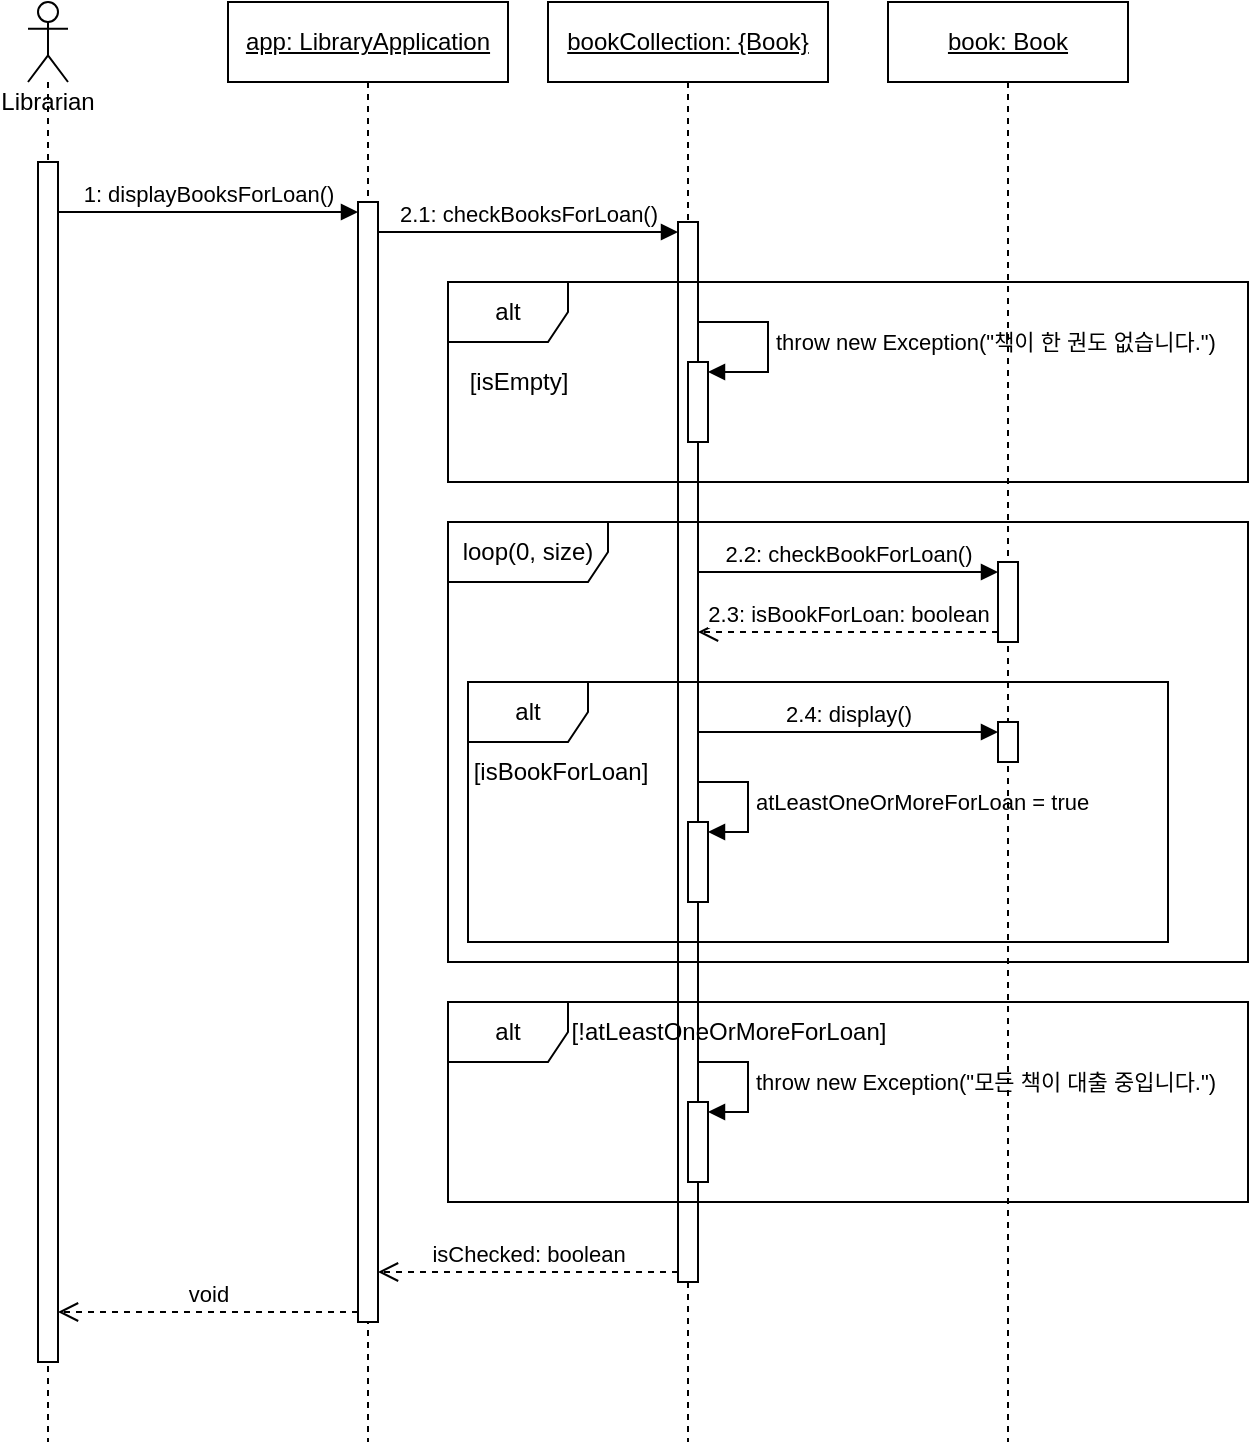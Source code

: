 <mxfile version="22.1.7" type="device">
  <diagram name="Page-1" id="J_NiCZL-PPgqrKHo_S9Y">
    <mxGraphModel dx="230" dy="309" grid="1" gridSize="10" guides="1" tooltips="1" connect="1" arrows="1" fold="1" page="1" pageScale="1" pageWidth="850" pageHeight="1100" math="0" shadow="0">
      <root>
        <mxCell id="0" />
        <mxCell id="1" parent="0" />
        <mxCell id="6p2GN63daYN8jev6NqQu-4" value="Librarian" style="shape=umlLifeline;perimeter=lifelinePerimeter;whiteSpace=wrap;html=1;container=1;dropTarget=0;collapsible=0;recursiveResize=0;outlineConnect=0;portConstraint=eastwest;newEdgeStyle={&quot;curved&quot;:0,&quot;rounded&quot;:0};participant=umlActor;verticalAlign=top;spacingTop=36;" parent="1" vertex="1">
          <mxGeometry x="30" y="40" width="20" height="720" as="geometry" />
        </mxCell>
        <mxCell id="6p2GN63daYN8jev6NqQu-6" value="" style="html=1;points=[[0,0,0,0,5],[0,1,0,0,-5],[1,0,0,0,5],[1,1,0,0,-5]];perimeter=orthogonalPerimeter;outlineConnect=0;targetShapes=umlLifeline;portConstraint=eastwest;newEdgeStyle={&quot;curved&quot;:0,&quot;rounded&quot;:0};" parent="6p2GN63daYN8jev6NqQu-4" vertex="1">
          <mxGeometry x="5" y="80" width="10" height="600" as="geometry" />
        </mxCell>
        <mxCell id="6p2GN63daYN8jev6NqQu-14" value="&lt;u style=&quot;border-color: var(--border-color);&quot;&gt;app: LibraryApplication&lt;/u&gt;" style="shape=umlLifeline;perimeter=lifelinePerimeter;whiteSpace=wrap;html=1;container=1;dropTarget=0;collapsible=0;recursiveResize=0;outlineConnect=0;portConstraint=eastwest;newEdgeStyle={&quot;curved&quot;:0,&quot;rounded&quot;:0};" parent="1" vertex="1">
          <mxGeometry x="130" y="40" width="140" height="720" as="geometry" />
        </mxCell>
        <mxCell id="6p2GN63daYN8jev6NqQu-16" value="" style="html=1;points=[[0,0,0,0,5],[0,1,0,0,-5],[1,0,0,0,5],[1,1,0,0,-5]];perimeter=orthogonalPerimeter;outlineConnect=0;targetShapes=umlLifeline;portConstraint=eastwest;newEdgeStyle={&quot;curved&quot;:0,&quot;rounded&quot;:0};" parent="6p2GN63daYN8jev6NqQu-14" vertex="1">
          <mxGeometry x="65" y="100" width="10" height="560" as="geometry" />
        </mxCell>
        <mxCell id="6p2GN63daYN8jev6NqQu-18" value="&lt;div style=&quot;border-color: var(--border-color);&quot;&gt;1: displayBooksForLoan()&lt;br&gt;&lt;/div&gt;" style="html=1;verticalAlign=bottom;endArrow=block;curved=0;rounded=0;entryX=0;entryY=0;entryDx=0;entryDy=5;" parent="1" source="6p2GN63daYN8jev6NqQu-6" target="6p2GN63daYN8jev6NqQu-16" edge="1">
          <mxGeometry x="0.003" relative="1" as="geometry">
            <mxPoint x="45" y="145" as="sourcePoint" />
            <mxPoint as="offset" />
          </mxGeometry>
        </mxCell>
        <mxCell id="6p2GN63daYN8jev6NqQu-17" value="void" style="html=1;verticalAlign=bottom;endArrow=open;dashed=1;endSize=8;curved=0;rounded=0;exitX=0;exitY=1;exitDx=0;exitDy=-5;exitPerimeter=0;" parent="1" source="6p2GN63daYN8jev6NqQu-16" target="6p2GN63daYN8jev6NqQu-6" edge="1">
          <mxGeometry relative="1" as="geometry">
            <mxPoint x="45" y="355" as="targetPoint" />
          </mxGeometry>
        </mxCell>
        <mxCell id="6p2GN63daYN8jev6NqQu-21" value="&lt;u style=&quot;border-color: var(--border-color);&quot;&gt;bookCollection: {Book}&lt;/u&gt;" style="shape=umlLifeline;perimeter=lifelinePerimeter;whiteSpace=wrap;html=1;container=1;dropTarget=0;collapsible=0;recursiveResize=0;outlineConnect=0;portConstraint=eastwest;newEdgeStyle={&quot;curved&quot;:0,&quot;rounded&quot;:0};" parent="1" vertex="1">
          <mxGeometry x="290" y="40" width="140" height="720" as="geometry" />
        </mxCell>
        <mxCell id="S1BBw59gadOTSBR4Dm67-1" value="" style="html=1;points=[[0,0,0,0,5],[0,1,0,0,-5],[1,0,0,0,5],[1,1,0,0,-5]];perimeter=orthogonalPerimeter;outlineConnect=0;targetShapes=umlLifeline;portConstraint=eastwest;newEdgeStyle={&quot;curved&quot;:0,&quot;rounded&quot;:0};" vertex="1" parent="6p2GN63daYN8jev6NqQu-21">
          <mxGeometry x="65" y="110" width="10" height="530" as="geometry" />
        </mxCell>
        <mxCell id="S1BBw59gadOTSBR4Dm67-5" value="" style="html=1;points=[[0,0,0,0,5],[0,1,0,0,-5],[1,0,0,0,5],[1,1,0,0,-5]];perimeter=orthogonalPerimeter;outlineConnect=0;targetShapes=umlLifeline;portConstraint=eastwest;newEdgeStyle={&quot;curved&quot;:0,&quot;rounded&quot;:0};" vertex="1" parent="6p2GN63daYN8jev6NqQu-21">
          <mxGeometry x="70" y="180" width="10" height="40" as="geometry" />
        </mxCell>
        <mxCell id="S1BBw59gadOTSBR4Dm67-6" value="throw new Exception(&quot;책이 한 권도 없습니다.&quot;)" style="html=1;align=left;spacingLeft=2;endArrow=block;rounded=0;edgeStyle=orthogonalEdgeStyle;curved=0;rounded=0;entryX=1;entryY=0;entryDx=0;entryDy=5;entryPerimeter=0;" edge="1" target="S1BBw59gadOTSBR4Dm67-5" parent="6p2GN63daYN8jev6NqQu-21">
          <mxGeometry x="0.004" relative="1" as="geometry">
            <mxPoint x="75" y="160" as="sourcePoint" />
            <Array as="points">
              <mxPoint x="110" y="160" />
              <mxPoint x="110" y="185" />
            </Array>
            <mxPoint as="offset" />
          </mxGeometry>
        </mxCell>
        <mxCell id="S1BBw59gadOTSBR4Dm67-29" value="" style="html=1;points=[[0,0,0,0,5],[0,1,0,0,-5],[1,0,0,0,5],[1,1,0,0,-5]];perimeter=orthogonalPerimeter;outlineConnect=0;targetShapes=umlLifeline;portConstraint=eastwest;newEdgeStyle={&quot;curved&quot;:0,&quot;rounded&quot;:0};" vertex="1" parent="6p2GN63daYN8jev6NqQu-21">
          <mxGeometry x="70" y="410" width="10" height="40" as="geometry" />
        </mxCell>
        <mxCell id="S1BBw59gadOTSBR4Dm67-30" value="atLeastOneOrMoreForLoan = true" style="html=1;align=left;spacingLeft=2;endArrow=block;rounded=0;edgeStyle=orthogonalEdgeStyle;curved=0;rounded=0;entryX=1;entryY=0;entryDx=0;entryDy=5;entryPerimeter=0;" edge="1" target="S1BBw59gadOTSBR4Dm67-29" parent="6p2GN63daYN8jev6NqQu-21">
          <mxGeometry relative="1" as="geometry">
            <mxPoint x="75" y="390" as="sourcePoint" />
            <Array as="points">
              <mxPoint x="100" y="390" />
              <mxPoint x="100" y="415" />
            </Array>
            <mxPoint as="offset" />
          </mxGeometry>
        </mxCell>
        <mxCell id="S1BBw59gadOTSBR4Dm67-34" value="" style="html=1;points=[[0,0,0,0,5],[0,1,0,0,-5],[1,0,0,0,5],[1,1,0,0,-5]];perimeter=orthogonalPerimeter;outlineConnect=0;targetShapes=umlLifeline;portConstraint=eastwest;newEdgeStyle={&quot;curved&quot;:0,&quot;rounded&quot;:0};" vertex="1" parent="6p2GN63daYN8jev6NqQu-21">
          <mxGeometry x="70" y="550" width="10" height="40" as="geometry" />
        </mxCell>
        <mxCell id="S1BBw59gadOTSBR4Dm67-35" value="throw new Exception(&quot;모든 책이 대출 중입니다.&quot;)" style="html=1;align=left;spacingLeft=2;endArrow=block;rounded=0;edgeStyle=orthogonalEdgeStyle;curved=0;rounded=0;entryX=1;entryY=0;entryDx=0;entryDy=5;entryPerimeter=0;" edge="1" target="S1BBw59gadOTSBR4Dm67-34" parent="6p2GN63daYN8jev6NqQu-21">
          <mxGeometry x="0.006" relative="1" as="geometry">
            <mxPoint x="75" y="530" as="sourcePoint" />
            <Array as="points">
              <mxPoint x="100" y="530" />
              <mxPoint x="100" y="555" />
            </Array>
            <mxPoint as="offset" />
          </mxGeometry>
        </mxCell>
        <mxCell id="6p2GN63daYN8jev6NqQu-23" value="&lt;u style=&quot;border-color: var(--border-color);&quot;&gt;book: Book&lt;/u&gt;" style="shape=umlLifeline;perimeter=lifelinePerimeter;whiteSpace=wrap;html=1;container=1;dropTarget=0;collapsible=0;recursiveResize=0;outlineConnect=0;portConstraint=eastwest;newEdgeStyle={&quot;curved&quot;:0,&quot;rounded&quot;:0};" parent="1" vertex="1">
          <mxGeometry x="460" y="40" width="120" height="720" as="geometry" />
        </mxCell>
        <mxCell id="S1BBw59gadOTSBR4Dm67-19" value="" style="html=1;points=[[0,0,0,0,5],[0,1,0,0,-5],[1,0,0,0,5],[1,1,0,0,-5]];perimeter=orthogonalPerimeter;outlineConnect=0;targetShapes=umlLifeline;portConstraint=eastwest;newEdgeStyle={&quot;curved&quot;:0,&quot;rounded&quot;:0};" vertex="1" parent="6p2GN63daYN8jev6NqQu-23">
          <mxGeometry x="55" y="280" width="10" height="40" as="geometry" />
        </mxCell>
        <mxCell id="S1BBw59gadOTSBR4Dm67-27" value="" style="html=1;points=[[0,0,0,0,5],[0,1,0,0,-5],[1,0,0,0,5],[1,1,0,0,-5]];perimeter=orthogonalPerimeter;outlineConnect=0;targetShapes=umlLifeline;portConstraint=eastwest;newEdgeStyle={&quot;curved&quot;:0,&quot;rounded&quot;:0};" vertex="1" parent="6p2GN63daYN8jev6NqQu-23">
          <mxGeometry x="55" y="360" width="10" height="20" as="geometry" />
        </mxCell>
        <mxCell id="S1BBw59gadOTSBR4Dm67-3" value="isChecked: boolean" style="html=1;verticalAlign=bottom;endArrow=open;dashed=1;endSize=8;curved=0;rounded=0;exitX=0;exitY=1;exitDx=0;exitDy=-5;" edge="1" source="S1BBw59gadOTSBR4Dm67-1" parent="1" target="6p2GN63daYN8jev6NqQu-16">
          <mxGeometry relative="1" as="geometry">
            <mxPoint x="280" y="225" as="targetPoint" />
          </mxGeometry>
        </mxCell>
        <mxCell id="S1BBw59gadOTSBR4Dm67-2" value="2.1: checkBooksForLoan()" style="html=1;verticalAlign=bottom;endArrow=block;curved=0;rounded=0;entryX=0;entryY=0;entryDx=0;entryDy=5;" edge="1" target="S1BBw59gadOTSBR4Dm67-1" parent="1" source="6p2GN63daYN8jev6NqQu-16">
          <mxGeometry relative="1" as="geometry">
            <mxPoint x="280" y="155" as="sourcePoint" />
          </mxGeometry>
        </mxCell>
        <mxCell id="S1BBw59gadOTSBR4Dm67-9" value="" style="group;dropTarget=0;" vertex="1" connectable="0" parent="1">
          <mxGeometry x="240" y="180" width="400" height="100" as="geometry" />
        </mxCell>
        <mxCell id="S1BBw59gadOTSBR4Dm67-7" value="alt" style="shape=umlFrame;whiteSpace=wrap;html=1;pointerEvents=0;" vertex="1" parent="S1BBw59gadOTSBR4Dm67-9">
          <mxGeometry width="400" height="100" as="geometry" />
        </mxCell>
        <mxCell id="S1BBw59gadOTSBR4Dm67-8" value="[isEmpty]" style="text;html=1;align=center;verticalAlign=middle;resizable=0;points=[];autosize=1;strokeColor=none;fillColor=none;" vertex="1" parent="S1BBw59gadOTSBR4Dm67-9">
          <mxGeometry y="34.999" width="70" height="30" as="geometry" />
        </mxCell>
        <mxCell id="S1BBw59gadOTSBR4Dm67-16" value="" style="group;dropTarget=0;" vertex="1" connectable="0" parent="1">
          <mxGeometry x="240" y="300" width="400" height="220" as="geometry" />
        </mxCell>
        <mxCell id="S1BBw59gadOTSBR4Dm67-17" value="loop(0, size)" style="shape=umlFrame;whiteSpace=wrap;html=1;pointerEvents=0;width=80;height=30;" vertex="1" parent="S1BBw59gadOTSBR4Dm67-16">
          <mxGeometry width="400.0" height="220" as="geometry" />
        </mxCell>
        <mxCell id="S1BBw59gadOTSBR4Dm67-20" value="2.2: checkBookForLoan()" style="html=1;verticalAlign=bottom;endArrow=block;curved=0;rounded=0;entryX=0;entryY=0;entryDx=0;entryDy=5;" edge="1" target="S1BBw59gadOTSBR4Dm67-19" parent="1" source="S1BBw59gadOTSBR4Dm67-1">
          <mxGeometry x="0.003" relative="1" as="geometry">
            <mxPoint x="450" y="315" as="sourcePoint" />
            <mxPoint as="offset" />
          </mxGeometry>
        </mxCell>
        <mxCell id="S1BBw59gadOTSBR4Dm67-21" value="2.3: isBookForLoan: boolean" style="html=1;verticalAlign=bottom;endArrow=open;dashed=1;endSize=8;curved=0;rounded=0;exitX=0;exitY=1;exitDx=0;exitDy=-5;" edge="1" source="S1BBw59gadOTSBR4Dm67-19" parent="1" target="S1BBw59gadOTSBR4Dm67-1">
          <mxGeometry relative="1" as="geometry">
            <mxPoint x="450" y="385" as="targetPoint" />
          </mxGeometry>
        </mxCell>
        <mxCell id="S1BBw59gadOTSBR4Dm67-22" value="" style="group;dropTarget=0;" vertex="1" connectable="0" parent="1">
          <mxGeometry x="250" y="380" width="350" height="130" as="geometry" />
        </mxCell>
        <mxCell id="S1BBw59gadOTSBR4Dm67-23" value="alt" style="shape=umlFrame;whiteSpace=wrap;html=1;pointerEvents=0;" vertex="1" parent="S1BBw59gadOTSBR4Dm67-22">
          <mxGeometry width="350" height="130" as="geometry" />
        </mxCell>
        <mxCell id="S1BBw59gadOTSBR4Dm67-24" value="[isBookForLoan]" style="text;html=1;align=center;verticalAlign=middle;resizable=0;points=[];autosize=1;strokeColor=none;fillColor=none;" vertex="1" parent="S1BBw59gadOTSBR4Dm67-22">
          <mxGeometry x="-8.75" y="29.998" width="110" height="30" as="geometry" />
        </mxCell>
        <mxCell id="S1BBw59gadOTSBR4Dm67-28" value="2.4: display()" style="html=1;verticalAlign=bottom;startArrow=none;endArrow=block;startSize=8;curved=0;rounded=0;entryX=0;entryY=0;entryDx=0;entryDy=5;startFill=0;" edge="1" target="S1BBw59gadOTSBR4Dm67-27" parent="1" source="S1BBw59gadOTSBR4Dm67-1">
          <mxGeometry relative="1" as="geometry">
            <mxPoint x="445" y="405" as="sourcePoint" />
          </mxGeometry>
        </mxCell>
        <mxCell id="S1BBw59gadOTSBR4Dm67-31" value="" style="group;dropTarget=0;" vertex="1" connectable="0" parent="1">
          <mxGeometry x="240" y="540" width="400" height="100" as="geometry" />
        </mxCell>
        <mxCell id="S1BBw59gadOTSBR4Dm67-32" value="alt" style="shape=umlFrame;whiteSpace=wrap;html=1;pointerEvents=0;" vertex="1" parent="S1BBw59gadOTSBR4Dm67-31">
          <mxGeometry width="400" height="100.0" as="geometry" />
        </mxCell>
        <mxCell id="S1BBw59gadOTSBR4Dm67-33" value="[!atLeastOneOrMoreForLoan]" style="text;html=1;align=center;verticalAlign=middle;resizable=0;points=[];autosize=1;strokeColor=none;fillColor=none;" vertex="1" parent="S1BBw59gadOTSBR4Dm67-31">
          <mxGeometry x="50" y="-0.001" width="180" height="30" as="geometry" />
        </mxCell>
      </root>
    </mxGraphModel>
  </diagram>
</mxfile>
